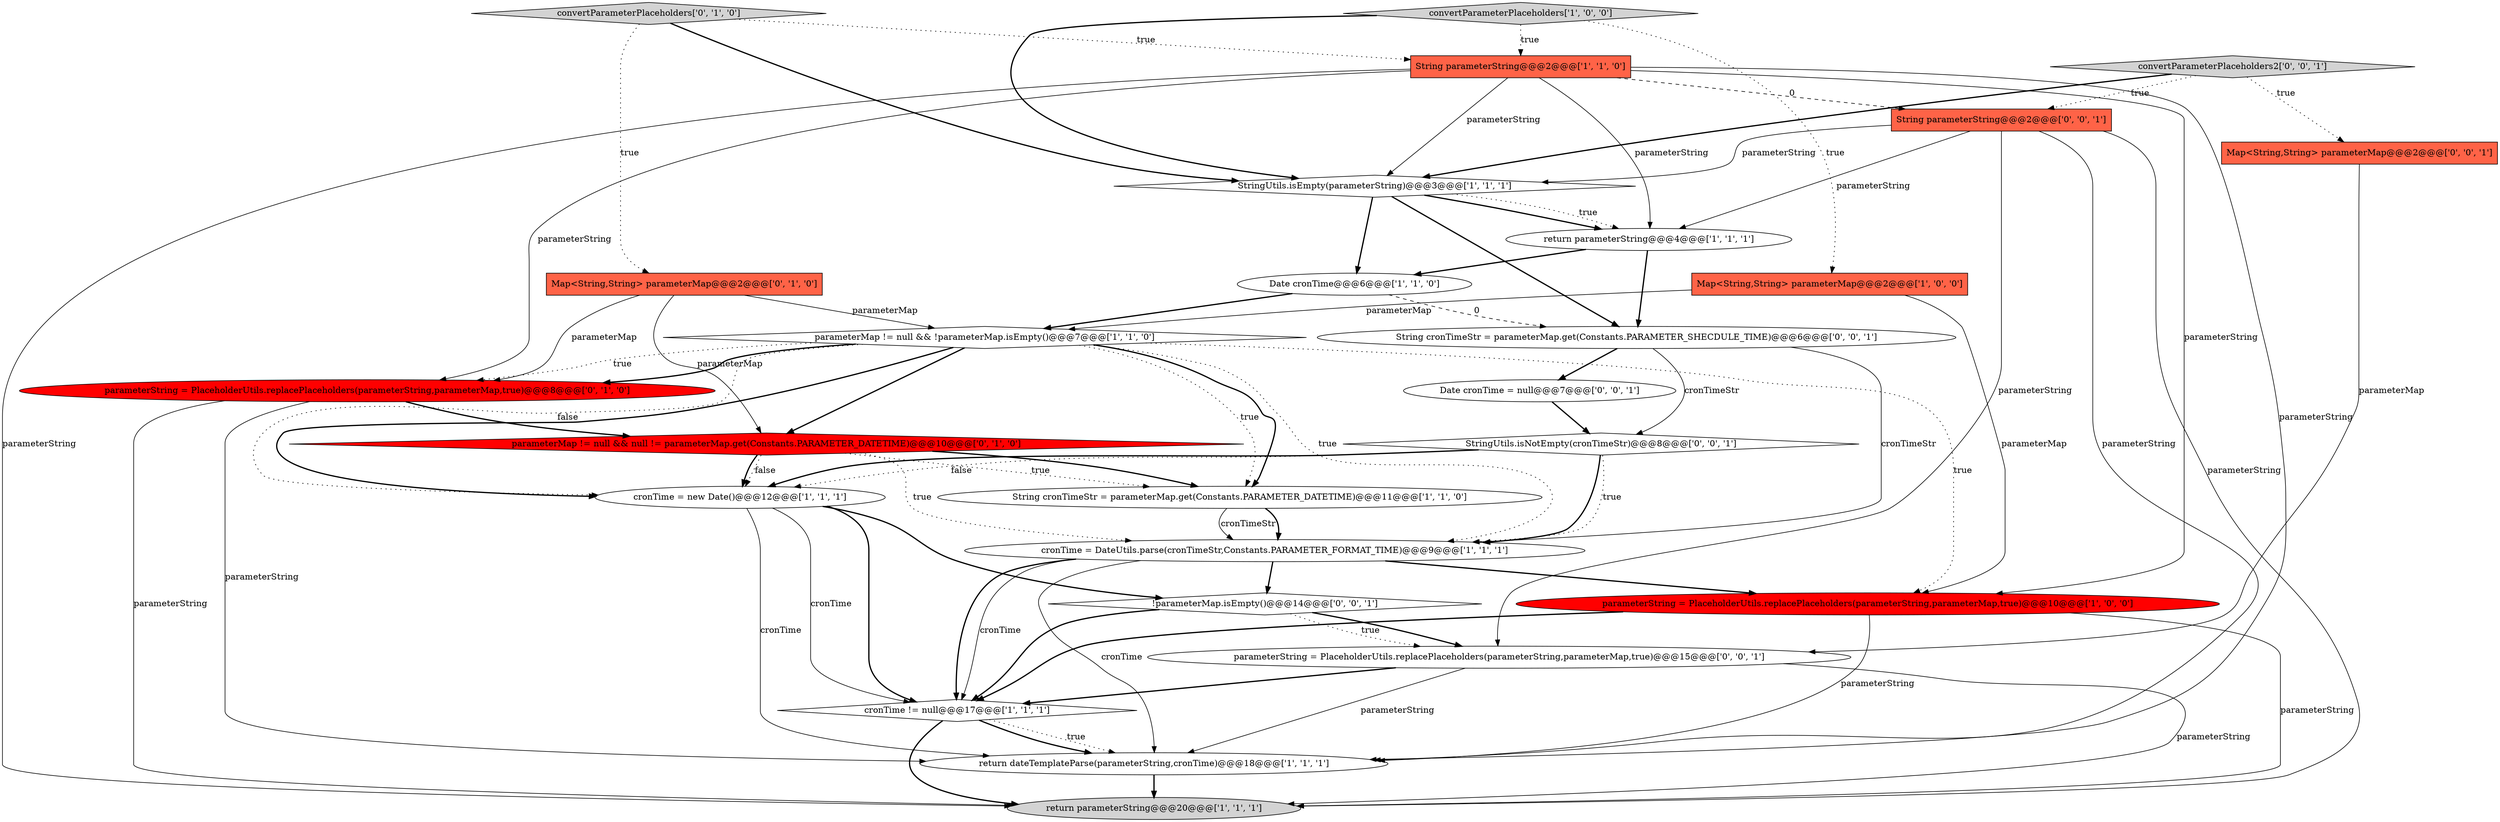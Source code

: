 digraph {
22 [style = filled, label = "StringUtils.isNotEmpty(cronTimeStr)@@@8@@@['0', '0', '1']", fillcolor = white, shape = diamond image = "AAA0AAABBB3BBB"];
19 [style = filled, label = "Map<String,String> parameterMap@@@2@@@['0', '0', '1']", fillcolor = tomato, shape = box image = "AAA0AAABBB3BBB"];
21 [style = filled, label = "Date cronTime = null@@@7@@@['0', '0', '1']", fillcolor = white, shape = ellipse image = "AAA0AAABBB3BBB"];
13 [style = filled, label = "return parameterString@@@4@@@['1', '1', '1']", fillcolor = white, shape = ellipse image = "AAA0AAABBB1BBB"];
20 [style = filled, label = "String parameterString@@@2@@@['0', '0', '1']", fillcolor = tomato, shape = box image = "AAA0AAABBB3BBB"];
1 [style = filled, label = "parameterMap != null && !parameterMap.isEmpty()@@@7@@@['1', '1', '0']", fillcolor = white, shape = diamond image = "AAA0AAABBB1BBB"];
6 [style = filled, label = "String parameterString@@@2@@@['1', '1', '0']", fillcolor = tomato, shape = box image = "AAA0AAABBB1BBB"];
24 [style = filled, label = "String cronTimeStr = parameterMap.get(Constants.PARAMETER_SHECDULE_TIME)@@@6@@@['0', '0', '1']", fillcolor = white, shape = ellipse image = "AAA0AAABBB3BBB"];
10 [style = filled, label = "String cronTimeStr = parameterMap.get(Constants.PARAMETER_DATETIME)@@@11@@@['1', '1', '0']", fillcolor = white, shape = ellipse image = "AAA0AAABBB1BBB"];
16 [style = filled, label = "parameterString = PlaceholderUtils.replacePlaceholders(parameterString,parameterMap,true)@@@8@@@['0', '1', '0']", fillcolor = red, shape = ellipse image = "AAA1AAABBB2BBB"];
9 [style = filled, label = "StringUtils.isEmpty(parameterString)@@@3@@@['1', '1', '1']", fillcolor = white, shape = diamond image = "AAA0AAABBB1BBB"];
12 [style = filled, label = "cronTime = new Date()@@@12@@@['1', '1', '1']", fillcolor = white, shape = ellipse image = "AAA0AAABBB1BBB"];
17 [style = filled, label = "convertParameterPlaceholders['0', '1', '0']", fillcolor = lightgray, shape = diamond image = "AAA0AAABBB2BBB"];
4 [style = filled, label = "Date cronTime@@@6@@@['1', '1', '0']", fillcolor = white, shape = ellipse image = "AAA0AAABBB1BBB"];
8 [style = filled, label = "return parameterString@@@20@@@['1', '1', '1']", fillcolor = lightgray, shape = ellipse image = "AAA0AAABBB1BBB"];
0 [style = filled, label = "convertParameterPlaceholders['1', '0', '0']", fillcolor = lightgray, shape = diamond image = "AAA0AAABBB1BBB"];
15 [style = filled, label = "Map<String,String> parameterMap@@@2@@@['0', '1', '0']", fillcolor = tomato, shape = box image = "AAA0AAABBB2BBB"];
2 [style = filled, label = "parameterString = PlaceholderUtils.replacePlaceholders(parameterString,parameterMap,true)@@@10@@@['1', '0', '0']", fillcolor = red, shape = ellipse image = "AAA1AAABBB1BBB"];
23 [style = filled, label = "!parameterMap.isEmpty()@@@14@@@['0', '0', '1']", fillcolor = white, shape = diamond image = "AAA0AAABBB3BBB"];
14 [style = filled, label = "parameterMap != null && null != parameterMap.get(Constants.PARAMETER_DATETIME)@@@10@@@['0', '1', '0']", fillcolor = red, shape = diamond image = "AAA1AAABBB2BBB"];
11 [style = filled, label = "cronTime != null@@@17@@@['1', '1', '1']", fillcolor = white, shape = diamond image = "AAA0AAABBB1BBB"];
3 [style = filled, label = "Map<String,String> parameterMap@@@2@@@['1', '0', '0']", fillcolor = tomato, shape = box image = "AAA0AAABBB1BBB"];
5 [style = filled, label = "cronTime = DateUtils.parse(cronTimeStr,Constants.PARAMETER_FORMAT_TIME)@@@9@@@['1', '1', '1']", fillcolor = white, shape = ellipse image = "AAA0AAABBB1BBB"];
7 [style = filled, label = "return dateTemplateParse(parameterString,cronTime)@@@18@@@['1', '1', '1']", fillcolor = white, shape = ellipse image = "AAA0AAABBB1BBB"];
25 [style = filled, label = "convertParameterPlaceholders2['0', '0', '1']", fillcolor = lightgray, shape = diamond image = "AAA0AAABBB3BBB"];
18 [style = filled, label = "parameterString = PlaceholderUtils.replacePlaceholders(parameterString,parameterMap,true)@@@15@@@['0', '0', '1']", fillcolor = white, shape = ellipse image = "AAA0AAABBB3BBB"];
11->7 [style = dotted, label="true"];
0->9 [style = bold, label=""];
6->2 [style = solid, label="parameterString"];
2->7 [style = solid, label="parameterString"];
15->16 [style = solid, label="parameterMap"];
20->18 [style = solid, label="parameterString"];
19->18 [style = solid, label="parameterMap"];
18->7 [style = solid, label="parameterString"];
16->7 [style = solid, label="parameterString"];
1->10 [style = dotted, label="true"];
13->24 [style = bold, label=""];
5->23 [style = bold, label=""];
17->6 [style = dotted, label="true"];
6->20 [style = dashed, label="0"];
5->7 [style = solid, label="cronTime"];
10->5 [style = solid, label="cronTimeStr"];
20->13 [style = solid, label="parameterString"];
9->4 [style = bold, label=""];
17->9 [style = bold, label=""];
18->11 [style = bold, label=""];
25->9 [style = bold, label=""];
12->11 [style = bold, label=""];
16->8 [style = solid, label="parameterString"];
14->10 [style = bold, label=""];
15->14 [style = solid, label="parameterMap"];
18->8 [style = solid, label="parameterString"];
0->6 [style = dotted, label="true"];
7->8 [style = bold, label=""];
22->5 [style = bold, label=""];
3->2 [style = solid, label="parameterMap"];
14->10 [style = dotted, label="true"];
2->8 [style = solid, label="parameterString"];
22->5 [style = dotted, label="true"];
12->11 [style = solid, label="cronTime"];
6->13 [style = solid, label="parameterString"];
14->12 [style = dotted, label="false"];
6->16 [style = solid, label="parameterString"];
20->9 [style = solid, label="parameterString"];
5->2 [style = bold, label=""];
1->12 [style = dotted, label="false"];
14->5 [style = dotted, label="true"];
17->15 [style = dotted, label="true"];
6->7 [style = solid, label="parameterString"];
5->11 [style = solid, label="cronTime"];
23->18 [style = dotted, label="true"];
12->7 [style = solid, label="cronTime"];
15->1 [style = solid, label="parameterMap"];
10->5 [style = bold, label=""];
24->21 [style = bold, label=""];
1->16 [style = bold, label=""];
20->7 [style = solid, label="parameterString"];
21->22 [style = bold, label=""];
22->12 [style = bold, label=""];
9->13 [style = dotted, label="true"];
25->20 [style = dotted, label="true"];
11->7 [style = bold, label=""];
14->12 [style = bold, label=""];
6->9 [style = solid, label="parameterString"];
1->12 [style = bold, label=""];
9->13 [style = bold, label=""];
11->8 [style = bold, label=""];
16->14 [style = bold, label=""];
1->14 [style = bold, label=""];
1->16 [style = dotted, label="true"];
4->1 [style = bold, label=""];
20->8 [style = solid, label="parameterString"];
0->3 [style = dotted, label="true"];
24->5 [style = solid, label="cronTimeStr"];
22->12 [style = dotted, label="false"];
5->11 [style = bold, label=""];
1->2 [style = dotted, label="true"];
12->23 [style = bold, label=""];
23->11 [style = bold, label=""];
25->19 [style = dotted, label="true"];
1->10 [style = bold, label=""];
24->22 [style = solid, label="cronTimeStr"];
4->24 [style = dashed, label="0"];
3->1 [style = solid, label="parameterMap"];
1->5 [style = dotted, label="true"];
2->11 [style = bold, label=""];
9->24 [style = bold, label=""];
23->18 [style = bold, label=""];
6->8 [style = solid, label="parameterString"];
13->4 [style = bold, label=""];
}
